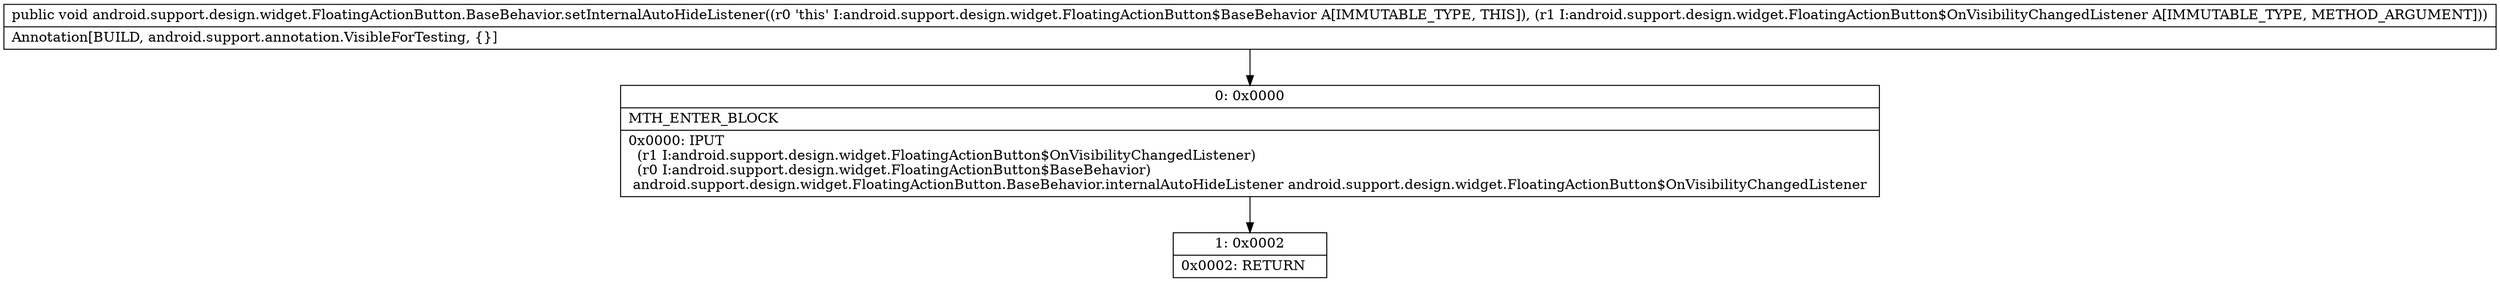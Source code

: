 digraph "CFG forandroid.support.design.widget.FloatingActionButton.BaseBehavior.setInternalAutoHideListener(Landroid\/support\/design\/widget\/FloatingActionButton$OnVisibilityChangedListener;)V" {
Node_0 [shape=record,label="{0\:\ 0x0000|MTH_ENTER_BLOCK\l|0x0000: IPUT  \l  (r1 I:android.support.design.widget.FloatingActionButton$OnVisibilityChangedListener)\l  (r0 I:android.support.design.widget.FloatingActionButton$BaseBehavior)\l android.support.design.widget.FloatingActionButton.BaseBehavior.internalAutoHideListener android.support.design.widget.FloatingActionButton$OnVisibilityChangedListener \l}"];
Node_1 [shape=record,label="{1\:\ 0x0002|0x0002: RETURN   \l}"];
MethodNode[shape=record,label="{public void android.support.design.widget.FloatingActionButton.BaseBehavior.setInternalAutoHideListener((r0 'this' I:android.support.design.widget.FloatingActionButton$BaseBehavior A[IMMUTABLE_TYPE, THIS]), (r1 I:android.support.design.widget.FloatingActionButton$OnVisibilityChangedListener A[IMMUTABLE_TYPE, METHOD_ARGUMENT]))  | Annotation[BUILD, android.support.annotation.VisibleForTesting, \{\}]\l}"];
MethodNode -> Node_0;
Node_0 -> Node_1;
}

